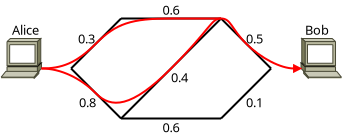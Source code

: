 <?xml version="1.0" encoding="UTF-8"?>
<dia:diagram xmlns:dia="http://www.lysator.liu.se/~alla/dia/">
  <dia:layer name="Arrière-plan" visible="true" active="true">
    <dia:object type="Cisco - Terminal" version="1" id="O0">
      <dia:attribute name="obj_pos">
        <dia:point val="14,16"/>
      </dia:attribute>
      <dia:attribute name="obj_bb">
        <dia:rectangle val="13.999,15.999;16.024,18.001"/>
      </dia:attribute>
      <dia:attribute name="meta">
        <dia:composite type="dict"/>
      </dia:attribute>
      <dia:attribute name="elem_corner">
        <dia:point val="14,16"/>
      </dia:attribute>
      <dia:attribute name="elem_width">
        <dia:real val="2.022"/>
      </dia:attribute>
      <dia:attribute name="elem_height">
        <dia:real val="2.0"/>
      </dia:attribute>
      <dia:attribute name="line_width">
        <dia:real val="0.1"/>
      </dia:attribute>
      <dia:attribute name="line_colour">
        <dia:color val="#000000"/>
      </dia:attribute>
      <dia:attribute name="fill_colour">
        <dia:color val="#ffffff"/>
      </dia:attribute>
      <dia:attribute name="show_background">
        <dia:boolean val="true"/>
      </dia:attribute>
      <dia:attribute name="line_style">
        <dia:enum val="0"/>
        <dia:real val="1"/>
      </dia:attribute>
      <dia:attribute name="flip_horizontal">
        <dia:boolean val="false"/>
      </dia:attribute>
      <dia:attribute name="flip_vertical">
        <dia:boolean val="false"/>
      </dia:attribute>
      <dia:attribute name="subscale">
        <dia:real val="1"/>
      </dia:attribute>
    </dia:object>
    <dia:object type="Cisco - Terminal" version="1" id="O1">
      <dia:attribute name="obj_pos">
        <dia:point val="29,16"/>
      </dia:attribute>
      <dia:attribute name="obj_bb">
        <dia:rectangle val="28.999,15.999;31.023,18.001"/>
      </dia:attribute>
      <dia:attribute name="meta">
        <dia:composite type="dict"/>
      </dia:attribute>
      <dia:attribute name="elem_corner">
        <dia:point val="29,16"/>
      </dia:attribute>
      <dia:attribute name="elem_width">
        <dia:real val="2.022"/>
      </dia:attribute>
      <dia:attribute name="elem_height">
        <dia:real val="2.0"/>
      </dia:attribute>
      <dia:attribute name="line_width">
        <dia:real val="0.1"/>
      </dia:attribute>
      <dia:attribute name="line_colour">
        <dia:color val="#000000"/>
      </dia:attribute>
      <dia:attribute name="fill_colour">
        <dia:color val="#ffffff"/>
      </dia:attribute>
      <dia:attribute name="show_background">
        <dia:boolean val="true"/>
      </dia:attribute>
      <dia:attribute name="line_style">
        <dia:enum val="0"/>
        <dia:real val="1"/>
      </dia:attribute>
      <dia:attribute name="flip_horizontal">
        <dia:boolean val="true"/>
      </dia:attribute>
      <dia:attribute name="flip_vertical">
        <dia:boolean val="false"/>
      </dia:attribute>
      <dia:attribute name="subscale">
        <dia:real val="1"/>
      </dia:attribute>
    </dia:object>
    <dia:object type="Standard - Line" version="0" id="O2">
      <dia:attribute name="obj_pos">
        <dia:point val="17.5,17.5"/>
      </dia:attribute>
      <dia:attribute name="obj_bb">
        <dia:rectangle val="17.429,14.929;20.071,17.571"/>
      </dia:attribute>
      <dia:attribute name="conn_endpoints">
        <dia:point val="17.5,17.5"/>
        <dia:point val="20,15"/>
      </dia:attribute>
      <dia:attribute name="numcp">
        <dia:int val="1"/>
      </dia:attribute>
    </dia:object>
    <dia:object type="Standard - Line" version="0" id="O3">
      <dia:attribute name="obj_pos">
        <dia:point val="20,15"/>
      </dia:attribute>
      <dia:attribute name="obj_bb">
        <dia:rectangle val="19.95,14.95;25.05,15.05"/>
      </dia:attribute>
      <dia:attribute name="conn_endpoints">
        <dia:point val="20,15"/>
        <dia:point val="25,15"/>
      </dia:attribute>
      <dia:attribute name="numcp">
        <dia:int val="1"/>
      </dia:attribute>
    </dia:object>
    <dia:object type="Standard - Line" version="0" id="O4">
      <dia:attribute name="obj_pos">
        <dia:point val="17.5,17.5"/>
      </dia:attribute>
      <dia:attribute name="obj_bb">
        <dia:rectangle val="17.429,17.429;20.071,20.071"/>
      </dia:attribute>
      <dia:attribute name="conn_endpoints">
        <dia:point val="17.5,17.5"/>
        <dia:point val="20,20"/>
      </dia:attribute>
      <dia:attribute name="numcp">
        <dia:int val="1"/>
      </dia:attribute>
    </dia:object>
    <dia:object type="Standard - Line" version="0" id="O5">
      <dia:attribute name="obj_pos">
        <dia:point val="20,20"/>
      </dia:attribute>
      <dia:attribute name="obj_bb">
        <dia:rectangle val="19.929,14.929;25.071,20.071"/>
      </dia:attribute>
      <dia:attribute name="conn_endpoints">
        <dia:point val="20,20"/>
        <dia:point val="25,15"/>
      </dia:attribute>
      <dia:attribute name="numcp">
        <dia:int val="1"/>
      </dia:attribute>
    </dia:object>
    <dia:object type="Standard - Line" version="0" id="O6">
      <dia:attribute name="obj_pos">
        <dia:point val="20,20"/>
      </dia:attribute>
      <dia:attribute name="obj_bb">
        <dia:rectangle val="19.95,19.95;25.05,20.05"/>
      </dia:attribute>
      <dia:attribute name="conn_endpoints">
        <dia:point val="20,20"/>
        <dia:point val="25,20"/>
      </dia:attribute>
      <dia:attribute name="numcp">
        <dia:int val="1"/>
      </dia:attribute>
    </dia:object>
    <dia:object type="Standard - Line" version="0" id="O7">
      <dia:attribute name="obj_pos">
        <dia:point val="25,15"/>
      </dia:attribute>
      <dia:attribute name="obj_bb">
        <dia:rectangle val="24.929,14.929;27.571,17.571"/>
      </dia:attribute>
      <dia:attribute name="conn_endpoints">
        <dia:point val="25,15"/>
        <dia:point val="27.5,17.5"/>
      </dia:attribute>
      <dia:attribute name="numcp">
        <dia:int val="1"/>
      </dia:attribute>
    </dia:object>
    <dia:object type="Standard - Line" version="0" id="O8">
      <dia:attribute name="obj_pos">
        <dia:point val="27.5,17.5"/>
      </dia:attribute>
      <dia:attribute name="obj_bb">
        <dia:rectangle val="24.929,17.429;27.571,20.071"/>
      </dia:attribute>
      <dia:attribute name="conn_endpoints">
        <dia:point val="27.5,17.5"/>
        <dia:point val="25,20"/>
      </dia:attribute>
      <dia:attribute name="numcp">
        <dia:int val="1"/>
      </dia:attribute>
    </dia:object>
    <dia:object type="Standard - Text" version="1" id="O9">
      <dia:attribute name="obj_pos">
        <dia:point val="18.75,16.25"/>
      </dia:attribute>
      <dia:attribute name="obj_bb">
        <dia:rectangle val="17.733,15.655;18.75,16.4"/>
      </dia:attribute>
      <dia:attribute name="text">
        <dia:composite type="text">
          <dia:attribute name="string">
            <dia:string>#0.3#</dia:string>
          </dia:attribute>
          <dia:attribute name="font">
            <dia:font family="sans" style="0" name="Helvetica"/>
          </dia:attribute>
          <dia:attribute name="height">
            <dia:real val="0.8"/>
          </dia:attribute>
          <dia:attribute name="pos">
            <dia:point val="18.75,16.25"/>
          </dia:attribute>
          <dia:attribute name="color">
            <dia:color val="#000000"/>
          </dia:attribute>
          <dia:attribute name="alignment">
            <dia:enum val="2"/>
          </dia:attribute>
        </dia:composite>
      </dia:attribute>
      <dia:attribute name="valign">
        <dia:enum val="3"/>
      </dia:attribute>
      <dia:connections>
        <dia:connection handle="0" to="O2" connection="0"/>
      </dia:connections>
    </dia:object>
    <dia:object type="Standard - Text" version="1" id="O10">
      <dia:attribute name="obj_pos">
        <dia:point val="18.75,18.75"/>
      </dia:attribute>
      <dia:attribute name="obj_bb">
        <dia:rectangle val="17.733,18.75;18.75,19.495"/>
      </dia:attribute>
      <dia:attribute name="text">
        <dia:composite type="text">
          <dia:attribute name="string">
            <dia:string>#0.8#</dia:string>
          </dia:attribute>
          <dia:attribute name="font">
            <dia:font family="sans" style="0" name="Helvetica"/>
          </dia:attribute>
          <dia:attribute name="height">
            <dia:real val="0.8"/>
          </dia:attribute>
          <dia:attribute name="pos">
            <dia:point val="18.75,19.345"/>
          </dia:attribute>
          <dia:attribute name="color">
            <dia:color val="#000000"/>
          </dia:attribute>
          <dia:attribute name="alignment">
            <dia:enum val="2"/>
          </dia:attribute>
        </dia:composite>
      </dia:attribute>
      <dia:attribute name="valign">
        <dia:enum val="0"/>
      </dia:attribute>
      <dia:connections>
        <dia:connection handle="0" to="O4" connection="0"/>
      </dia:connections>
    </dia:object>
    <dia:object type="Standard - Text" version="1" id="O11">
      <dia:attribute name="obj_pos">
        <dia:point val="22.5,15"/>
      </dia:attribute>
      <dia:attribute name="obj_bb">
        <dia:rectangle val="21.991,14.255;23.009,15"/>
      </dia:attribute>
      <dia:attribute name="text">
        <dia:composite type="text">
          <dia:attribute name="string">
            <dia:string>#0.6#</dia:string>
          </dia:attribute>
          <dia:attribute name="font">
            <dia:font family="sans" style="0" name="Helvetica"/>
          </dia:attribute>
          <dia:attribute name="height">
            <dia:real val="0.8"/>
          </dia:attribute>
          <dia:attribute name="pos">
            <dia:point val="22.5,14.85"/>
          </dia:attribute>
          <dia:attribute name="color">
            <dia:color val="#000000"/>
          </dia:attribute>
          <dia:attribute name="alignment">
            <dia:enum val="1"/>
          </dia:attribute>
        </dia:composite>
      </dia:attribute>
      <dia:attribute name="valign">
        <dia:enum val="1"/>
      </dia:attribute>
      <dia:connections>
        <dia:connection handle="0" to="O3" connection="0"/>
      </dia:connections>
    </dia:object>
    <dia:object type="Standard - Text" version="1" id="O12">
      <dia:attribute name="obj_pos">
        <dia:point val="22.5,17.5"/>
      </dia:attribute>
      <dia:attribute name="obj_bb">
        <dia:rectangle val="22.5,17.5;23.517,18.245"/>
      </dia:attribute>
      <dia:attribute name="text">
        <dia:composite type="text">
          <dia:attribute name="string">
            <dia:string>#0.4#</dia:string>
          </dia:attribute>
          <dia:attribute name="font">
            <dia:font family="sans" style="0" name="Helvetica"/>
          </dia:attribute>
          <dia:attribute name="height">
            <dia:real val="0.8"/>
          </dia:attribute>
          <dia:attribute name="pos">
            <dia:point val="22.5,18.095"/>
          </dia:attribute>
          <dia:attribute name="color">
            <dia:color val="#000000"/>
          </dia:attribute>
          <dia:attribute name="alignment">
            <dia:enum val="0"/>
          </dia:attribute>
        </dia:composite>
      </dia:attribute>
      <dia:attribute name="valign">
        <dia:enum val="0"/>
      </dia:attribute>
      <dia:connections>
        <dia:connection handle="0" to="O5" connection="0"/>
      </dia:connections>
    </dia:object>
    <dia:object type="Standard - Text" version="1" id="O13">
      <dia:attribute name="obj_pos">
        <dia:point val="22.5,20"/>
      </dia:attribute>
      <dia:attribute name="obj_bb">
        <dia:rectangle val="21.991,20;23.009,20.745"/>
      </dia:attribute>
      <dia:attribute name="text">
        <dia:composite type="text">
          <dia:attribute name="string">
            <dia:string>#0.6#</dia:string>
          </dia:attribute>
          <dia:attribute name="font">
            <dia:font family="sans" style="0" name="Helvetica"/>
          </dia:attribute>
          <dia:attribute name="height">
            <dia:real val="0.8"/>
          </dia:attribute>
          <dia:attribute name="pos">
            <dia:point val="22.5,20.595"/>
          </dia:attribute>
          <dia:attribute name="color">
            <dia:color val="#000000"/>
          </dia:attribute>
          <dia:attribute name="alignment">
            <dia:enum val="1"/>
          </dia:attribute>
        </dia:composite>
      </dia:attribute>
      <dia:attribute name="valign">
        <dia:enum val="0"/>
      </dia:attribute>
      <dia:connections>
        <dia:connection handle="0" to="O6" connection="0"/>
      </dia:connections>
    </dia:object>
    <dia:object type="Standard - Text" version="1" id="O14">
      <dia:attribute name="obj_pos">
        <dia:point val="26.25,18.75"/>
      </dia:attribute>
      <dia:attribute name="obj_bb">
        <dia:rectangle val="26.25,18.75;27.267,19.495"/>
      </dia:attribute>
      <dia:attribute name="text">
        <dia:composite type="text">
          <dia:attribute name="string">
            <dia:string>#0.1#</dia:string>
          </dia:attribute>
          <dia:attribute name="font">
            <dia:font family="sans" style="0" name="Helvetica"/>
          </dia:attribute>
          <dia:attribute name="height">
            <dia:real val="0.8"/>
          </dia:attribute>
          <dia:attribute name="pos">
            <dia:point val="26.25,19.345"/>
          </dia:attribute>
          <dia:attribute name="color">
            <dia:color val="#000000"/>
          </dia:attribute>
          <dia:attribute name="alignment">
            <dia:enum val="0"/>
          </dia:attribute>
        </dia:composite>
      </dia:attribute>
      <dia:attribute name="valign">
        <dia:enum val="0"/>
      </dia:attribute>
      <dia:connections>
        <dia:connection handle="0" to="O8" connection="0"/>
      </dia:connections>
    </dia:object>
    <dia:object type="Standard - Text" version="1" id="O15">
      <dia:attribute name="obj_pos">
        <dia:point val="26.25,16.25"/>
      </dia:attribute>
      <dia:attribute name="obj_bb">
        <dia:rectangle val="26.25,15.655;27.267,16.4"/>
      </dia:attribute>
      <dia:attribute name="text">
        <dia:composite type="text">
          <dia:attribute name="string">
            <dia:string>#0.5#</dia:string>
          </dia:attribute>
          <dia:attribute name="font">
            <dia:font family="sans" style="0" name="Helvetica"/>
          </dia:attribute>
          <dia:attribute name="height">
            <dia:real val="0.8"/>
          </dia:attribute>
          <dia:attribute name="pos">
            <dia:point val="26.25,16.25"/>
          </dia:attribute>
          <dia:attribute name="color">
            <dia:color val="#000000"/>
          </dia:attribute>
          <dia:attribute name="alignment">
            <dia:enum val="0"/>
          </dia:attribute>
        </dia:composite>
      </dia:attribute>
      <dia:attribute name="valign">
        <dia:enum val="3"/>
      </dia:attribute>
      <dia:connections>
        <dia:connection handle="0" to="O7" connection="0"/>
      </dia:connections>
    </dia:object>
    <dia:object type="Standard - BezierLine" version="0" id="O16">
      <dia:attribute name="obj_pos">
        <dia:point val="16.022,17.499"/>
      </dia:attribute>
      <dia:attribute name="obj_bb">
        <dia:rectangle val="15.972,14.95;25.05,17.549"/>
      </dia:attribute>
      <dia:attribute name="bez_points">
        <dia:point val="16.022,17.499"/>
        <dia:point val="17.022,17.499"/>
        <dia:point val="17.75,17.25"/>
        <dia:point val="18.75,16.25"/>
        <dia:point val="19.75,15.25"/>
        <dia:point val="20.5,15"/>
        <dia:point val="22.5,15"/>
        <dia:point val="24.5,15"/>
        <dia:point val="23.5,15.001"/>
        <dia:point val="25,15"/>
      </dia:attribute>
      <dia:attribute name="corner_types">
        <dia:enum val="0"/>
        <dia:enum val="0"/>
        <dia:enum val="0"/>
        <dia:enum val="0"/>
      </dia:attribute>
      <dia:attribute name="line_color">
        <dia:color val="#ff0000"/>
      </dia:attribute>
      <dia:connections>
        <dia:connection handle="0" to="O0" connection="7"/>
        <dia:connection handle="3" to="O2" connection="0"/>
        <dia:connection handle="6" to="O3" connection="0"/>
      </dia:connections>
    </dia:object>
    <dia:object type="Standard - BezierLine" version="0" id="O17">
      <dia:attribute name="obj_pos">
        <dia:point val="16.022,17.499"/>
      </dia:attribute>
      <dia:attribute name="obj_bb">
        <dia:rectangle val="15.972,14.95;25.05,19.262"/>
      </dia:attribute>
      <dia:attribute name="bez_points">
        <dia:point val="16.022,17.499"/>
        <dia:point val="17,17.5"/>
        <dia:point val="18,18"/>
        <dia:point val="18.75,18.75"/>
        <dia:point val="19.5,19.5"/>
        <dia:point val="20.5,19.5"/>
        <dia:point val="22.5,17.5"/>
        <dia:point val="24.5,15.5"/>
        <dia:point val="24.5,15"/>
        <dia:point val="25,15"/>
      </dia:attribute>
      <dia:attribute name="corner_types">
        <dia:enum val="0"/>
        <dia:enum val="0"/>
        <dia:enum val="0"/>
        <dia:enum val="0"/>
      </dia:attribute>
      <dia:attribute name="line_color">
        <dia:color val="#ff0000"/>
      </dia:attribute>
      <dia:connections>
        <dia:connection handle="0" to="O0" connection="7"/>
        <dia:connection handle="3" to="O4" connection="0"/>
        <dia:connection handle="6" to="O5" connection="0"/>
      </dia:connections>
    </dia:object>
    <dia:object type="Standard - BezierLine" version="0" id="O18">
      <dia:attribute name="obj_pos">
        <dia:point val="25,15"/>
      </dia:attribute>
      <dia:attribute name="obj_bb">
        <dia:rectangle val="24.95,14.95;29.062,17.731"/>
      </dia:attribute>
      <dia:attribute name="bez_points">
        <dia:point val="25,15"/>
        <dia:point val="25.5,15"/>
        <dia:point val="25.5,15.5"/>
        <dia:point val="26.25,16.25"/>
        <dia:point val="27,17"/>
        <dia:point val="28,17.5"/>
        <dia:point val="29,17.499"/>
      </dia:attribute>
      <dia:attribute name="corner_types">
        <dia:enum val="0"/>
        <dia:enum val="0"/>
        <dia:enum val="0"/>
      </dia:attribute>
      <dia:attribute name="line_color">
        <dia:color val="#ff0000"/>
      </dia:attribute>
      <dia:attribute name="end_arrow">
        <dia:enum val="3"/>
      </dia:attribute>
      <dia:attribute name="end_arrow_length">
        <dia:real val="0.3"/>
      </dia:attribute>
      <dia:attribute name="end_arrow_width">
        <dia:real val="0.3"/>
      </dia:attribute>
      <dia:connections>
        <dia:connection handle="3" to="O7" connection="0"/>
        <dia:connection handle="6" to="O1" connection="7"/>
      </dia:connections>
    </dia:object>
    <dia:object type="Standard - Text" version="1" id="O19">
      <dia:attribute name="obj_pos">
        <dia:point val="15.226,16"/>
      </dia:attribute>
      <dia:attribute name="obj_bb">
        <dia:rectangle val="14.457,15.255;15.996,16"/>
      </dia:attribute>
      <dia:attribute name="text">
        <dia:composite type="text">
          <dia:attribute name="string">
            <dia:string>#Alice#</dia:string>
          </dia:attribute>
          <dia:attribute name="font">
            <dia:font family="sans" style="0" name="Helvetica"/>
          </dia:attribute>
          <dia:attribute name="height">
            <dia:real val="0.8"/>
          </dia:attribute>
          <dia:attribute name="pos">
            <dia:point val="15.226,15.85"/>
          </dia:attribute>
          <dia:attribute name="color">
            <dia:color val="#000000"/>
          </dia:attribute>
          <dia:attribute name="alignment">
            <dia:enum val="1"/>
          </dia:attribute>
        </dia:composite>
      </dia:attribute>
      <dia:attribute name="valign">
        <dia:enum val="1"/>
      </dia:attribute>
      <dia:connections>
        <dia:connection handle="0" to="O0" connection="2"/>
      </dia:connections>
    </dia:object>
    <dia:object type="Standard - Text" version="1" id="O20">
      <dia:attribute name="obj_pos">
        <dia:point val="29.796,16"/>
      </dia:attribute>
      <dia:attribute name="obj_bb">
        <dia:rectangle val="29.176,15.255;30.416,16"/>
      </dia:attribute>
      <dia:attribute name="text">
        <dia:composite type="text">
          <dia:attribute name="string">
            <dia:string>#Bob#</dia:string>
          </dia:attribute>
          <dia:attribute name="font">
            <dia:font family="sans" style="0" name="Helvetica"/>
          </dia:attribute>
          <dia:attribute name="height">
            <dia:real val="0.8"/>
          </dia:attribute>
          <dia:attribute name="pos">
            <dia:point val="29.796,15.85"/>
          </dia:attribute>
          <dia:attribute name="color">
            <dia:color val="#000000"/>
          </dia:attribute>
          <dia:attribute name="alignment">
            <dia:enum val="1"/>
          </dia:attribute>
        </dia:composite>
      </dia:attribute>
      <dia:attribute name="valign">
        <dia:enum val="1"/>
      </dia:attribute>
      <dia:connections>
        <dia:connection handle="0" to="O1" connection="2"/>
      </dia:connections>
    </dia:object>
  </dia:layer>
</dia:diagram>

